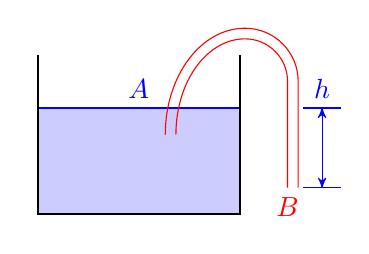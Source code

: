 \usetikzlibrary{%
    decorations.pathreplacing,%
    decorations.pathmorphing,arrows
}
\begin{tikzpicture}[scale=1.35]
\fill[blue!20](-0.25,1)--(-0.25,0)--(1.65,0)--(1.65,1);
\draw[blue](-0.25,1)--(1.65,1) node[midway,above]{$A$};
\draw[semithick](-0.25,1.5)--(-0.25,0)--(1.65,0)--(1.65,1.5);

\draw[red](0.95,0.75) arc(180:90:0.75 and 1) arc(90:0:0.5) --(2.2,0.25) ;

\draw[red](1.05,0.75) arc(180:90:0.65 and 0.9) arc(90:0:0.4) --(2.1,0.25)node[below]{$B$};

\draw[blue](2.25,1)--(2.6,1) (2.25,0.25)--(2.6,0.25);

\draw[blue,<->,>=stealth'] (2.425,0.25)--(2.425,1) node[above]{$h$}; 

\end{tikzpicture}
